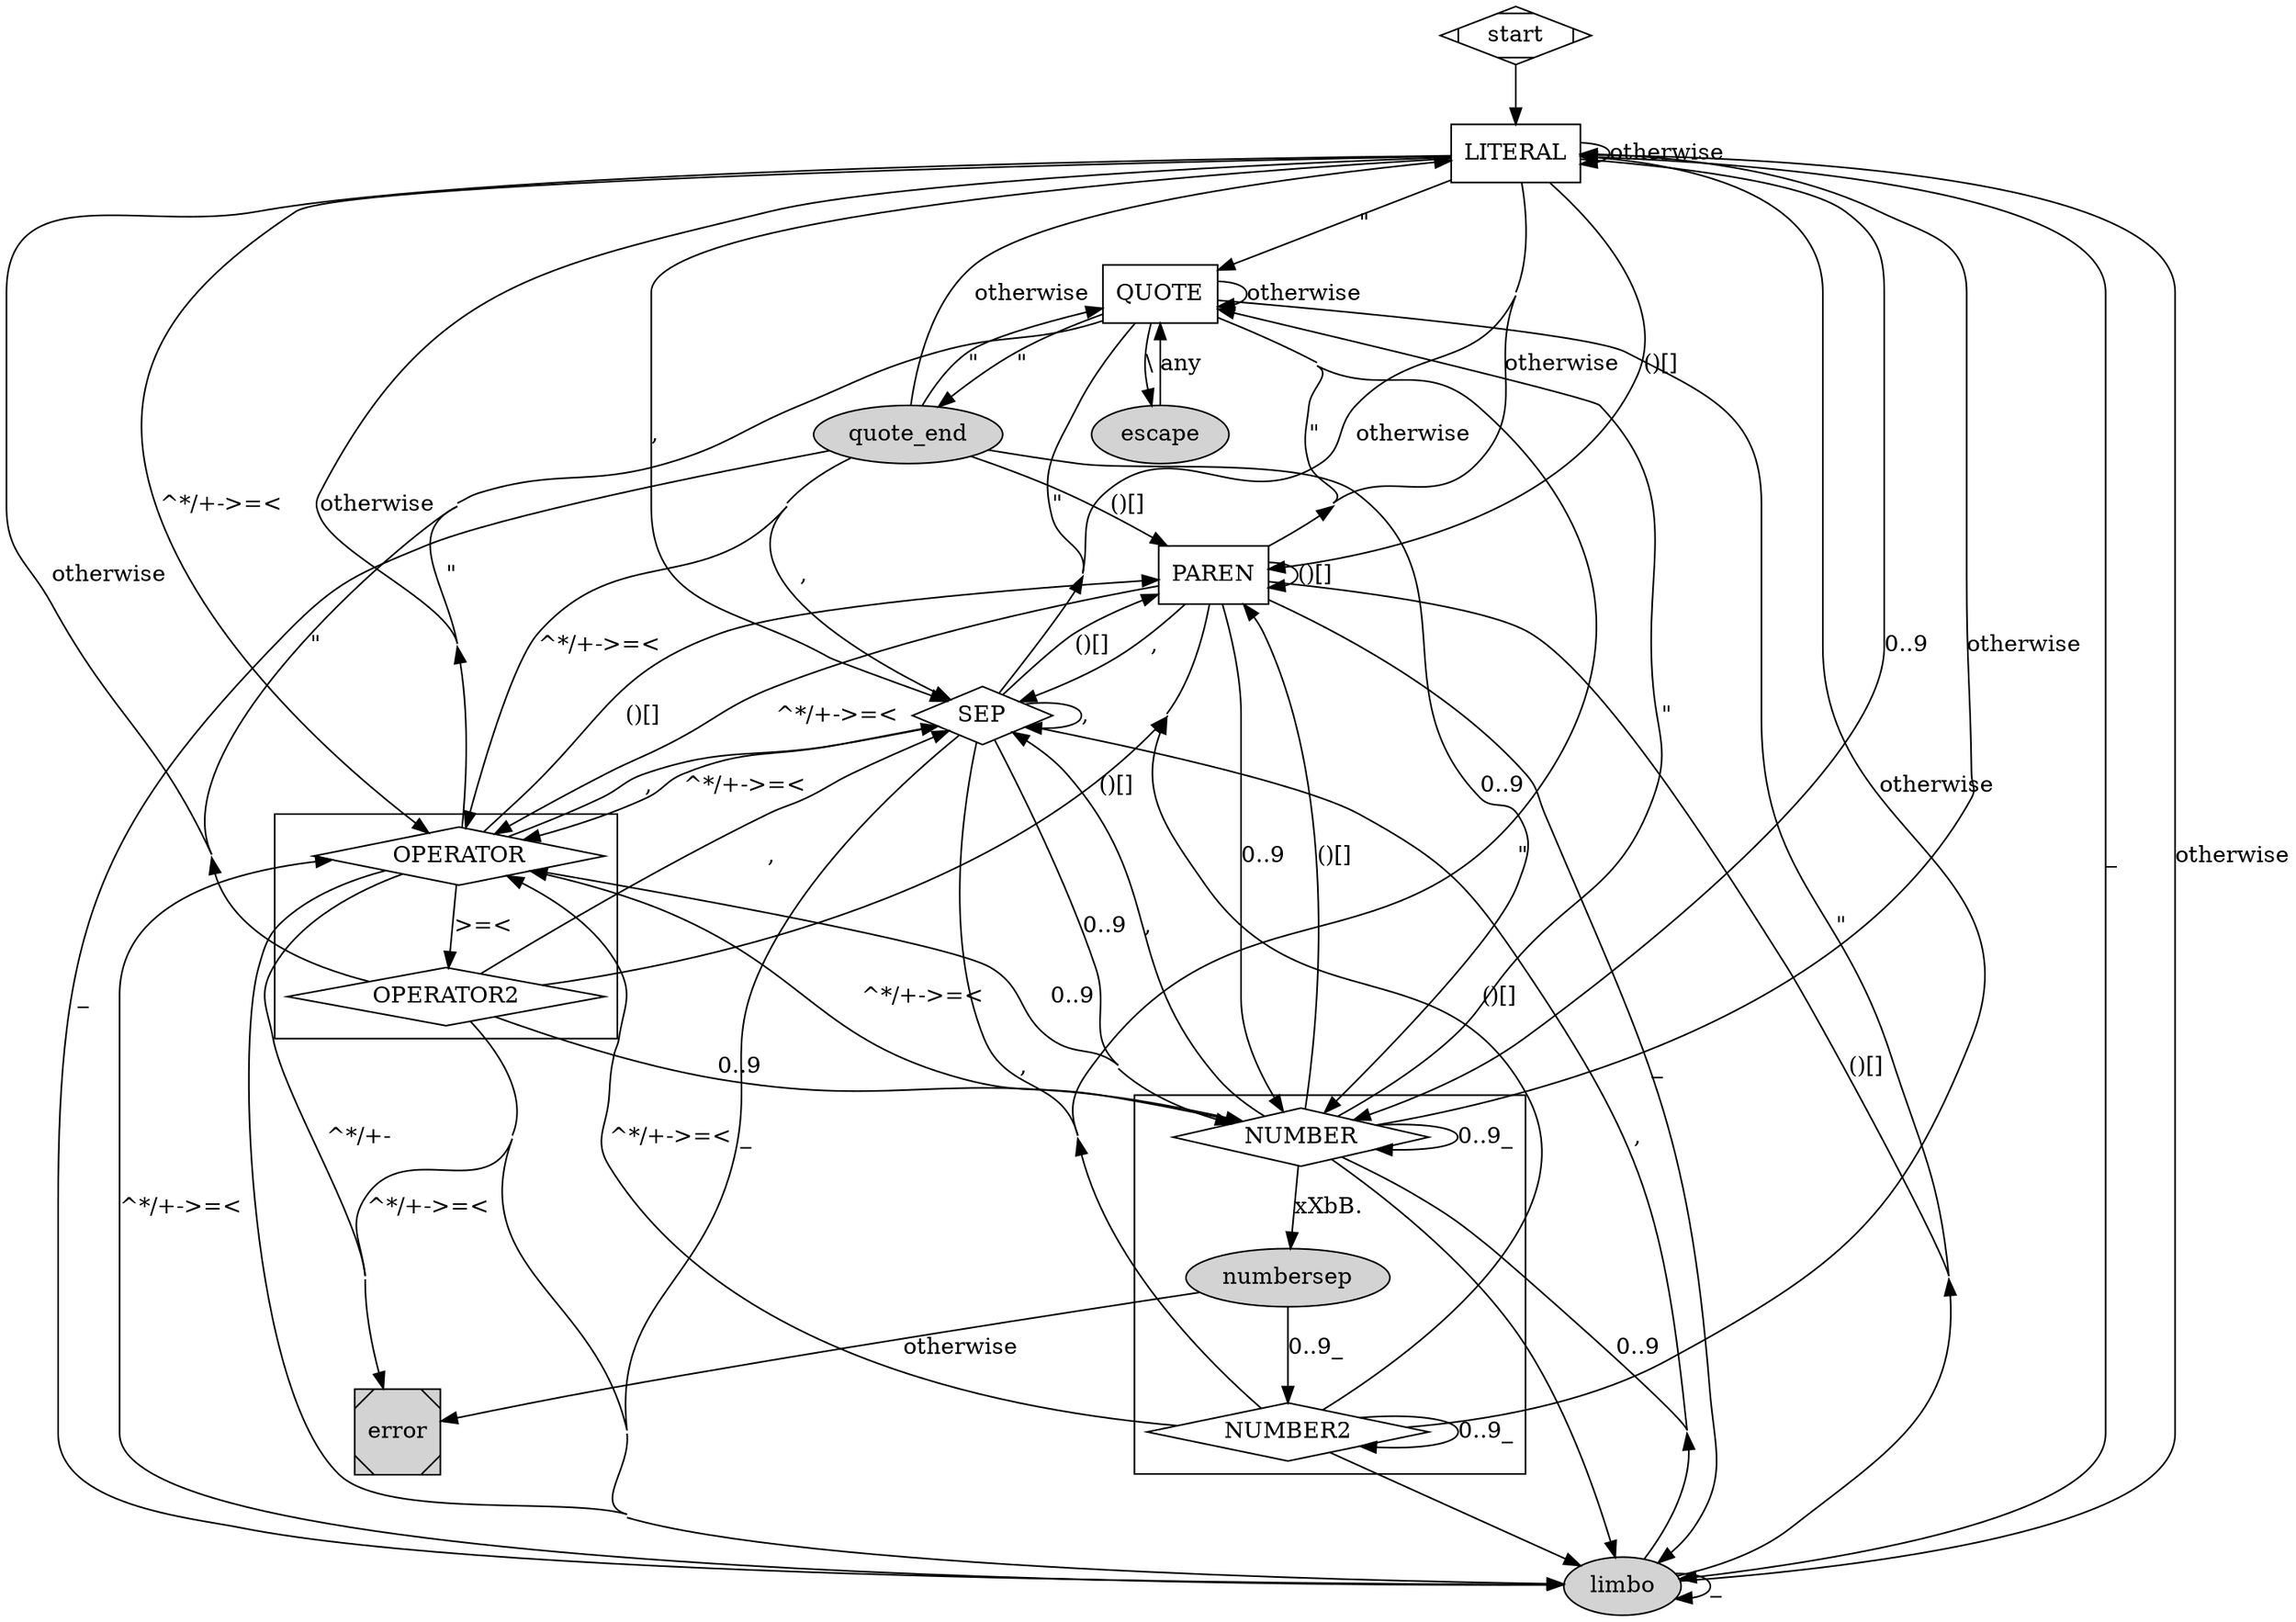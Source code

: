 digraph g {
	concentrate=true;
    splines=true;
    newrank=true;
    overlap=false;

	LITERAL [shape=box]
	QUOTE [shape=box]
	PAREN [shape=box]
	SEP [shape=diamond]
	OPERATOR [shape=diamond]
	OPERATOR2 [shape=diamond] // needs second pass to rename it as "OPERATOR"
	NUMBER [shape=diamond]
	numbersep [style=filled]
	NUMBER2 [shape=diamond] // needs second pass to rename it as "NUMBER"
	limbo [style=filled]
	escape [style=filled]
	quote_end [style=filled]
	start [shape=Mdiamond]
	error [shape=Msquare,style=filled]


	subgraph clusternum {
		shape=none;
		NUMBER; NUMBER2; numbersep;
	}

	subgraph clusterops {
		shape=none;
		OPERATOR; OPERATOR2;
	}


	start -> LITERAL

    LITERAL -> QUOTE [label="\""]
	LITERAL -> PAREN [label="()[]"]
	LITERAL -> limbo [label=_]
	LITERAL -> SEP [label=","]
	LITERAL -> NUMBER [label="0..9"]
	LITERAL -> OPERATOR [label="^*/+->=<"]
	LITERAL -> LITERAL [label=otherwise]

	NUMBER -> NUMBER [label="0..9_"]
	NUMBER -> numbersep [label="xXbB."]
	NUMBER -> QUOTE [label="\""]
	NUMBER -> limbo [label=" "]
	NUMBER -> PAREN [label="()[]"]
	NUMBER -> SEP [label=","]
	NUMBER -> OPERATOR [label="^*/+->=<"]
	NUMBER -> LITERAL [label=otherwise]

	numbersep -> NUMBER2 [label="0..9_"]
	numbersep -> error [label=otherwise]

	NUMBER2 -> NUMBER2 [label="0..9_"]
    NUMBER2 -> QUOTE [label="\""]
    NUMBER2 -> limbo [label=" "]
    NUMBER2 -> PAREN [label="()[]"]
    NUMBER2 -> SEP [label=","]
    NUMBER2 -> OPERATOR [label="^*/+->=<"]
    NUMBER2 -> LITERAL [label=otherwise]

	OPERATOR -> OPERATOR2 [label=">=<"]
    OPERATOR -> error [label="^*/+-"]
	OPERATOR -> NUMBER [label="0..9"]
	OPERATOR -> QUOTE [label="\""]
	OPERATOR -> limbo [label=" "]
	OPERATOR -> PAREN [label="()[]"]
	OPERATOR -> SEP [label=","]
	OPERATOR -> LITERAL [label=otherwise]

	OPERATOR2 -> error [label="^*/+->=<"]
    OPERATOR2 -> NUMBER [label="0..9"]
    OPERATOR2 -> QUOTE [label="\""]
    OPERATOR2 -> limbo [label=" "]
    OPERATOR2 -> PAREN [label="()[]"]
    OPERATOR2 -> SEP [label=","]
    OPERATOR2 -> LITERAL [label=otherwise]

	QUOTE -> quote_end [label="\""]
	QUOTE -> escape [label="\\"]
	QUOTE -> QUOTE [label=otherwise]

	escape -> QUOTE [label=any]

	quote_end -> limbo [label=_]
	quote_end -> QUOTE [label="\""]
	quote_end -> PAREN [label="()[]"]
	quote_end -> SEP [label=","]
	quote_end -> NUMBER [label="0..9"]
	quote_end -> OPERATOR [label="^*/+->=<"]
	quote_end -> LITERAL [label=otherwise]

	limbo -> limbo [label=_]
	limbo -> QUOTE [label="\""]
	limbo -> PAREN [label="()[]"]
	limbo -> SEP [label=","]
	limbo -> NUMBER [label="0..9"]
	limbo -> OPERATOR [label="^*/+->=<"]
	limbo -> LITERAL [label=otherwise]

	PAREN -> limbo [label=_]
	PAREN -> QUOTE [label="\""]
	PAREN -> PAREN [label="()[]"]
	PAREN -> SEP [label=","]
	PAREN -> NUMBER [label="0..9"]
	PAREN -> OPERATOR [label="^*/+->=<"]
	PAREN -> LITERAL [label=otherwise]

	SEP -> limbo [label=_]
	SEP -> QUOTE [label="\""]
	SEP -> PAREN [label="()[]"]
	SEP -> SEP [label=","]
	SEP -> NUMBER [label="0..9"]
	SEP -> OPERATOR [label="^*/+->=<"]
	SEP -> LITERAL [label=otherwise]
}